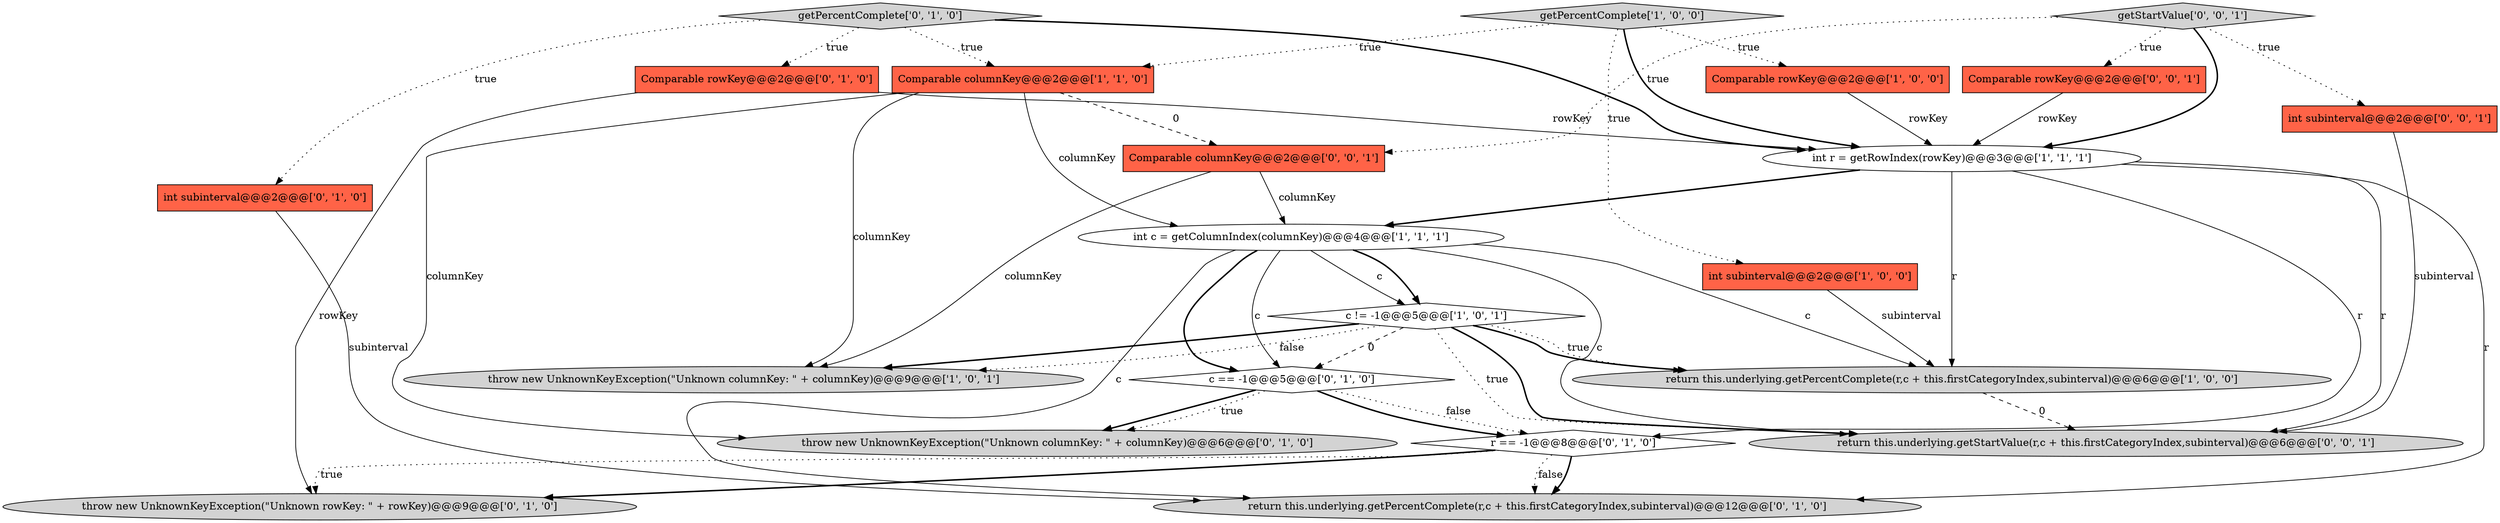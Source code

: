 digraph {
0 [style = filled, label = "return this.underlying.getPercentComplete(r,c + this.firstCategoryIndex,subinterval)@@@6@@@['1', '0', '0']", fillcolor = lightgray, shape = ellipse image = "AAA0AAABBB1BBB"];
19 [style = filled, label = "getStartValue['0', '0', '1']", fillcolor = lightgray, shape = diamond image = "AAA0AAABBB3BBB"];
7 [style = filled, label = "getPercentComplete['1', '0', '0']", fillcolor = lightgray, shape = diamond image = "AAA0AAABBB1BBB"];
18 [style = filled, label = "int subinterval@@@2@@@['0', '0', '1']", fillcolor = tomato, shape = box image = "AAA0AAABBB3BBB"];
3 [style = filled, label = "throw new UnknownKeyException(\"Unknown columnKey: \" + columnKey)@@@9@@@['1', '0', '1']", fillcolor = lightgray, shape = ellipse image = "AAA0AAABBB1BBB"];
17 [style = filled, label = "return this.underlying.getStartValue(r,c + this.firstCategoryIndex,subinterval)@@@6@@@['0', '0', '1']", fillcolor = lightgray, shape = ellipse image = "AAA0AAABBB3BBB"];
5 [style = filled, label = "c != -1@@@5@@@['1', '0', '1']", fillcolor = white, shape = diamond image = "AAA0AAABBB1BBB"];
14 [style = filled, label = "return this.underlying.getPercentComplete(r,c + this.firstCategoryIndex,subinterval)@@@12@@@['0', '1', '0']", fillcolor = lightgray, shape = ellipse image = "AAA0AAABBB2BBB"];
11 [style = filled, label = "int subinterval@@@2@@@['0', '1', '0']", fillcolor = tomato, shape = box image = "AAA0AAABBB2BBB"];
2 [style = filled, label = "int subinterval@@@2@@@['1', '0', '0']", fillcolor = tomato, shape = box image = "AAA0AAABBB1BBB"];
9 [style = filled, label = "throw new UnknownKeyException(\"Unknown columnKey: \" + columnKey)@@@6@@@['0', '1', '0']", fillcolor = lightgray, shape = ellipse image = "AAA0AAABBB2BBB"];
12 [style = filled, label = "c == -1@@@5@@@['0', '1', '0']", fillcolor = white, shape = diamond image = "AAA1AAABBB2BBB"];
15 [style = filled, label = "getPercentComplete['0', '1', '0']", fillcolor = lightgray, shape = diamond image = "AAA0AAABBB2BBB"];
20 [style = filled, label = "Comparable rowKey@@@2@@@['0', '0', '1']", fillcolor = tomato, shape = box image = "AAA0AAABBB3BBB"];
21 [style = filled, label = "Comparable columnKey@@@2@@@['0', '0', '1']", fillcolor = tomato, shape = box image = "AAA0AAABBB3BBB"];
16 [style = filled, label = "r == -1@@@8@@@['0', '1', '0']", fillcolor = white, shape = diamond image = "AAA1AAABBB2BBB"];
1 [style = filled, label = "Comparable rowKey@@@2@@@['1', '0', '0']", fillcolor = tomato, shape = box image = "AAA0AAABBB1BBB"];
8 [style = filled, label = "int c = getColumnIndex(columnKey)@@@4@@@['1', '1', '1']", fillcolor = white, shape = ellipse image = "AAA0AAABBB1BBB"];
6 [style = filled, label = "Comparable columnKey@@@2@@@['1', '1', '0']", fillcolor = tomato, shape = box image = "AAA0AAABBB1BBB"];
4 [style = filled, label = "int r = getRowIndex(rowKey)@@@3@@@['1', '1', '1']", fillcolor = white, shape = ellipse image = "AAA0AAABBB1BBB"];
13 [style = filled, label = "throw new UnknownKeyException(\"Unknown rowKey: \" + rowKey)@@@9@@@['0', '1', '0']", fillcolor = lightgray, shape = ellipse image = "AAA1AAABBB2BBB"];
10 [style = filled, label = "Comparable rowKey@@@2@@@['0', '1', '0']", fillcolor = tomato, shape = box image = "AAA0AAABBB2BBB"];
8->5 [style = solid, label="c"];
7->2 [style = dotted, label="true"];
2->0 [style = solid, label="subinterval"];
5->0 [style = dotted, label="true"];
19->21 [style = dotted, label="true"];
21->3 [style = solid, label="columnKey"];
5->17 [style = dotted, label="true"];
12->16 [style = dotted, label="false"];
5->3 [style = dotted, label="false"];
8->5 [style = bold, label=""];
8->12 [style = bold, label=""];
16->14 [style = dotted, label="false"];
4->14 [style = solid, label="r"];
8->12 [style = solid, label="c"];
15->4 [style = bold, label=""];
6->9 [style = solid, label="columnKey"];
8->0 [style = solid, label="c"];
8->14 [style = solid, label="c"];
20->4 [style = solid, label="rowKey"];
4->8 [style = bold, label=""];
7->1 [style = dotted, label="true"];
16->13 [style = dotted, label="true"];
15->11 [style = dotted, label="true"];
16->13 [style = bold, label=""];
15->6 [style = dotted, label="true"];
15->10 [style = dotted, label="true"];
1->4 [style = solid, label="rowKey"];
12->16 [style = bold, label=""];
19->20 [style = dotted, label="true"];
5->17 [style = bold, label=""];
10->4 [style = solid, label="rowKey"];
12->9 [style = bold, label=""];
5->0 [style = bold, label=""];
12->9 [style = dotted, label="true"];
7->4 [style = bold, label=""];
6->8 [style = solid, label="columnKey"];
4->16 [style = solid, label="r"];
16->14 [style = bold, label=""];
8->17 [style = solid, label="c"];
10->13 [style = solid, label="rowKey"];
5->12 [style = dashed, label="0"];
0->17 [style = dashed, label="0"];
19->4 [style = bold, label=""];
6->21 [style = dashed, label="0"];
4->17 [style = solid, label="r"];
5->3 [style = bold, label=""];
11->14 [style = solid, label="subinterval"];
6->3 [style = solid, label="columnKey"];
4->0 [style = solid, label="r"];
18->17 [style = solid, label="subinterval"];
21->8 [style = solid, label="columnKey"];
19->18 [style = dotted, label="true"];
7->6 [style = dotted, label="true"];
}
